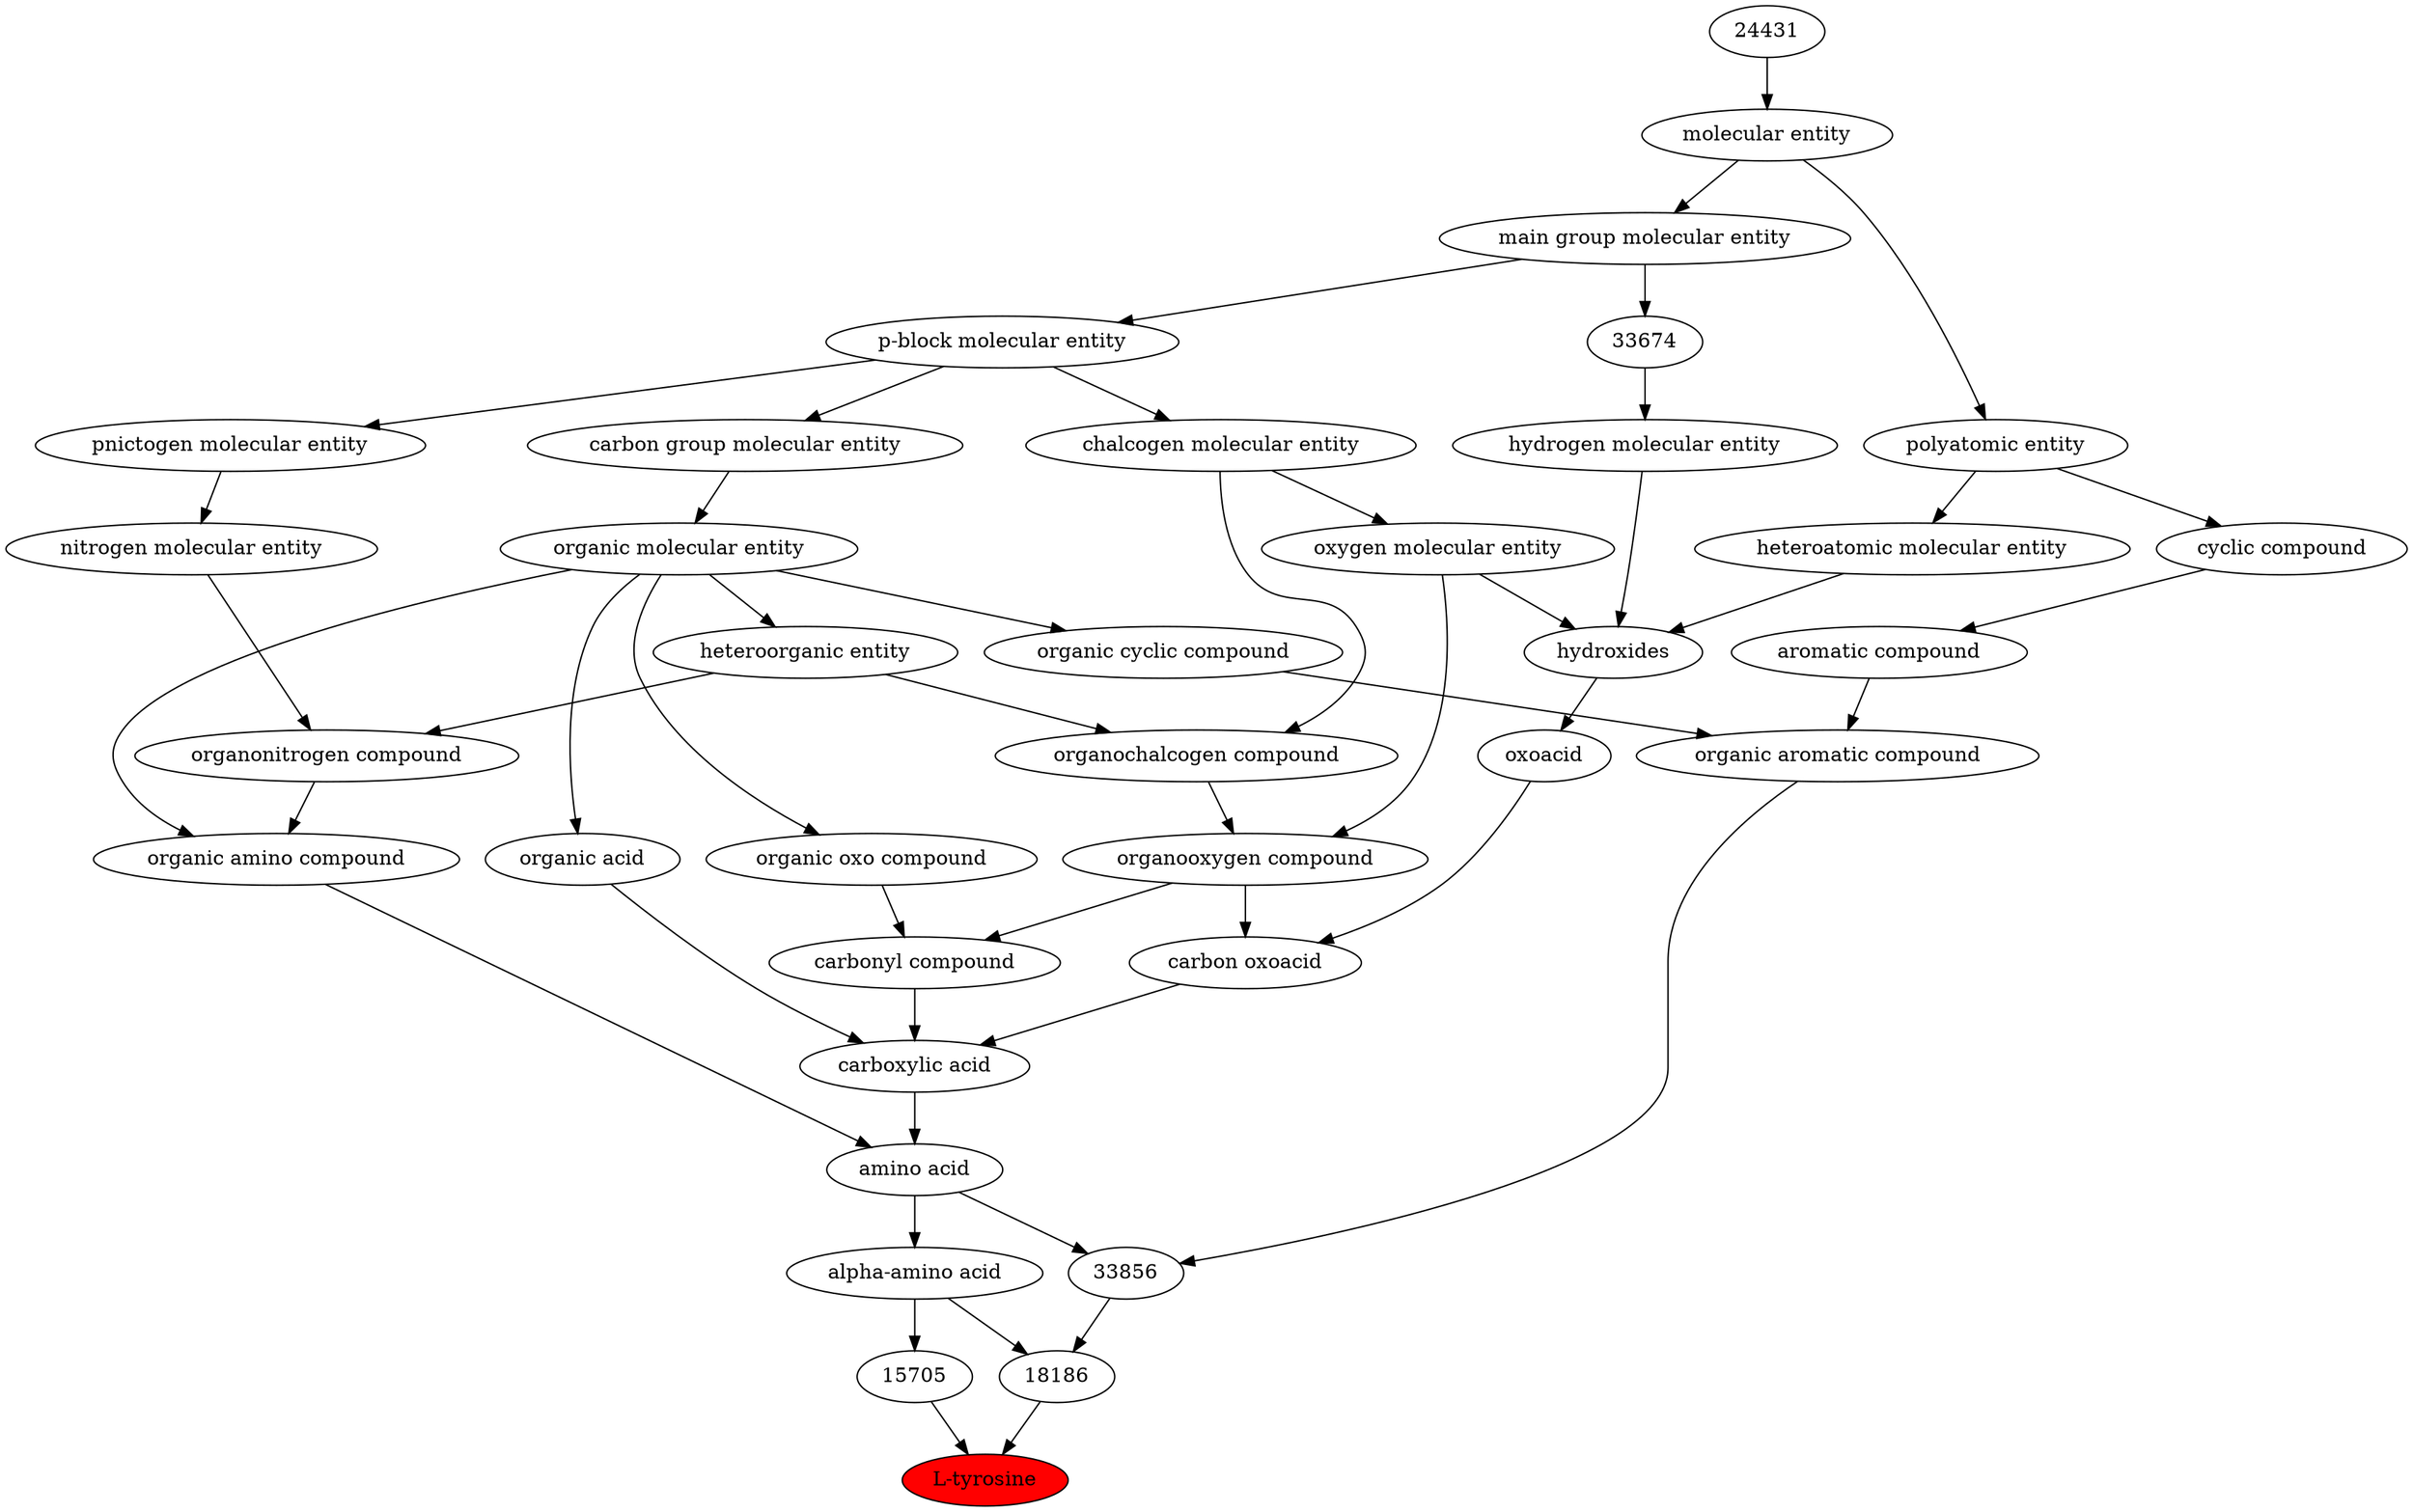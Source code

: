 digraph tree{ 
17895 [label="L-tyrosine" fillcolor=red style=filled]
18186 -> 17895
15705 -> 17895
18186 [label="18186"]
33704 -> 18186
33856 -> 18186
15705 [label="15705"]
33704 -> 15705
33704 [label="alpha-amino acid"]
33709 -> 33704
33856 [label="33856"]
33659 -> 33856
33709 -> 33856
33709 [label="amino acid"]
50047 -> 33709
33575 -> 33709
33659 [label="organic aromatic compound"]
33832 -> 33659
33655 -> 33659
50047 [label="organic amino compound"]
50860 -> 50047
35352 -> 50047
33575 [label="carboxylic acid"]
36586 -> 33575
35605 -> 33575
64709 -> 33575
33832 [label="organic cyclic compound"]
50860 -> 33832
33655 [label="aromatic compound"]
33595 -> 33655
50860 [label="organic molecular entity"]
33582 -> 50860
35352 [label="organonitrogen compound"]
51143 -> 35352
33285 -> 35352
36586 [label="carbonyl compound"]
36587 -> 36586
36963 -> 36586
35605 [label="carbon oxoacid"]
24833 -> 35605
36963 -> 35605
64709 [label="organic acid"]
50860 -> 64709
33595 [label="cyclic compound"]
36357 -> 33595
33582 [label="carbon group molecular entity"]
33675 -> 33582
51143 [label="nitrogen molecular entity"]
33302 -> 51143
33285 [label="heteroorganic entity"]
50860 -> 33285
36587 [label="organic oxo compound"]
50860 -> 36587
36963 [label="organooxygen compound"]
36962 -> 36963
25806 -> 36963
24833 [label="oxoacid"]
24651 -> 24833
36357 [label="polyatomic entity"]
23367 -> 36357
33675 [label="p-block molecular entity"]
33579 -> 33675
33302 [label="pnictogen molecular entity"]
33675 -> 33302
36962 [label="organochalcogen compound"]
33285 -> 36962
33304 -> 36962
25806 [label="oxygen molecular entity"]
33304 -> 25806
24651 [label="hydroxides"]
25806 -> 24651
33608 -> 24651
37577 -> 24651
23367 [label="molecular entity"]
24431 -> 23367
33579 [label="main group molecular entity"]
23367 -> 33579
33304 [label="chalcogen molecular entity"]
33675 -> 33304
33608 [label="hydrogen molecular entity"]
33674 -> 33608
37577 [label="heteroatomic molecular entity"]
36357 -> 37577
24431 [label="24431"]
33674 [label="33674"]
33579 -> 33674
}